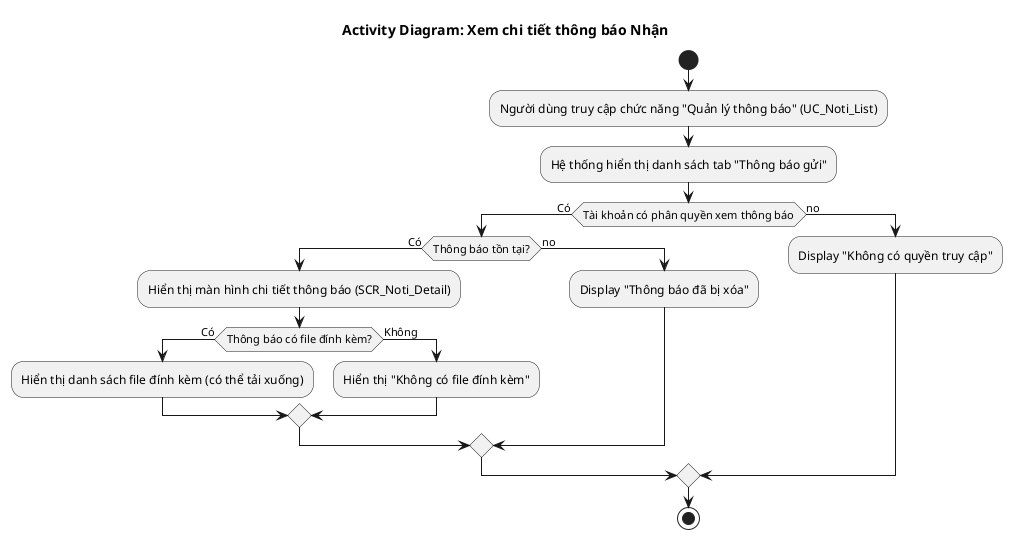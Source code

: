 @startuml AD_Noti_Detail_Sent
!pragma layout smetana
title Activity Diagram: Xem chi tiết thông báo Nhận

start
 :Người dùng truy cập chức năng "Quản lý thông báo" (UC_Noti_List);
 :Hệ thống hiển thị danh sách tab "Thông báo gửi";
if (Tài khoản có phân quyền xem thông báo) then (Có)
  if (Thông báo tồn tại?) then (Có)
    :Hiển thị màn hình chi tiết thông báo (SCR_Noti_Detail);
    if (Thông báo có file đính kèm?) then (Có)
      :Hiển thị danh sách file đính kèm (có thể tải xuống);
    else (Không)
      :Hiển thị "Không có file đính kèm";
    endif
  else (no)
    :Display "Thông báo đã bị xóa";
  endif
else (no)
  :Display "Không có quyền truy cập";
endif
stop
@enduml